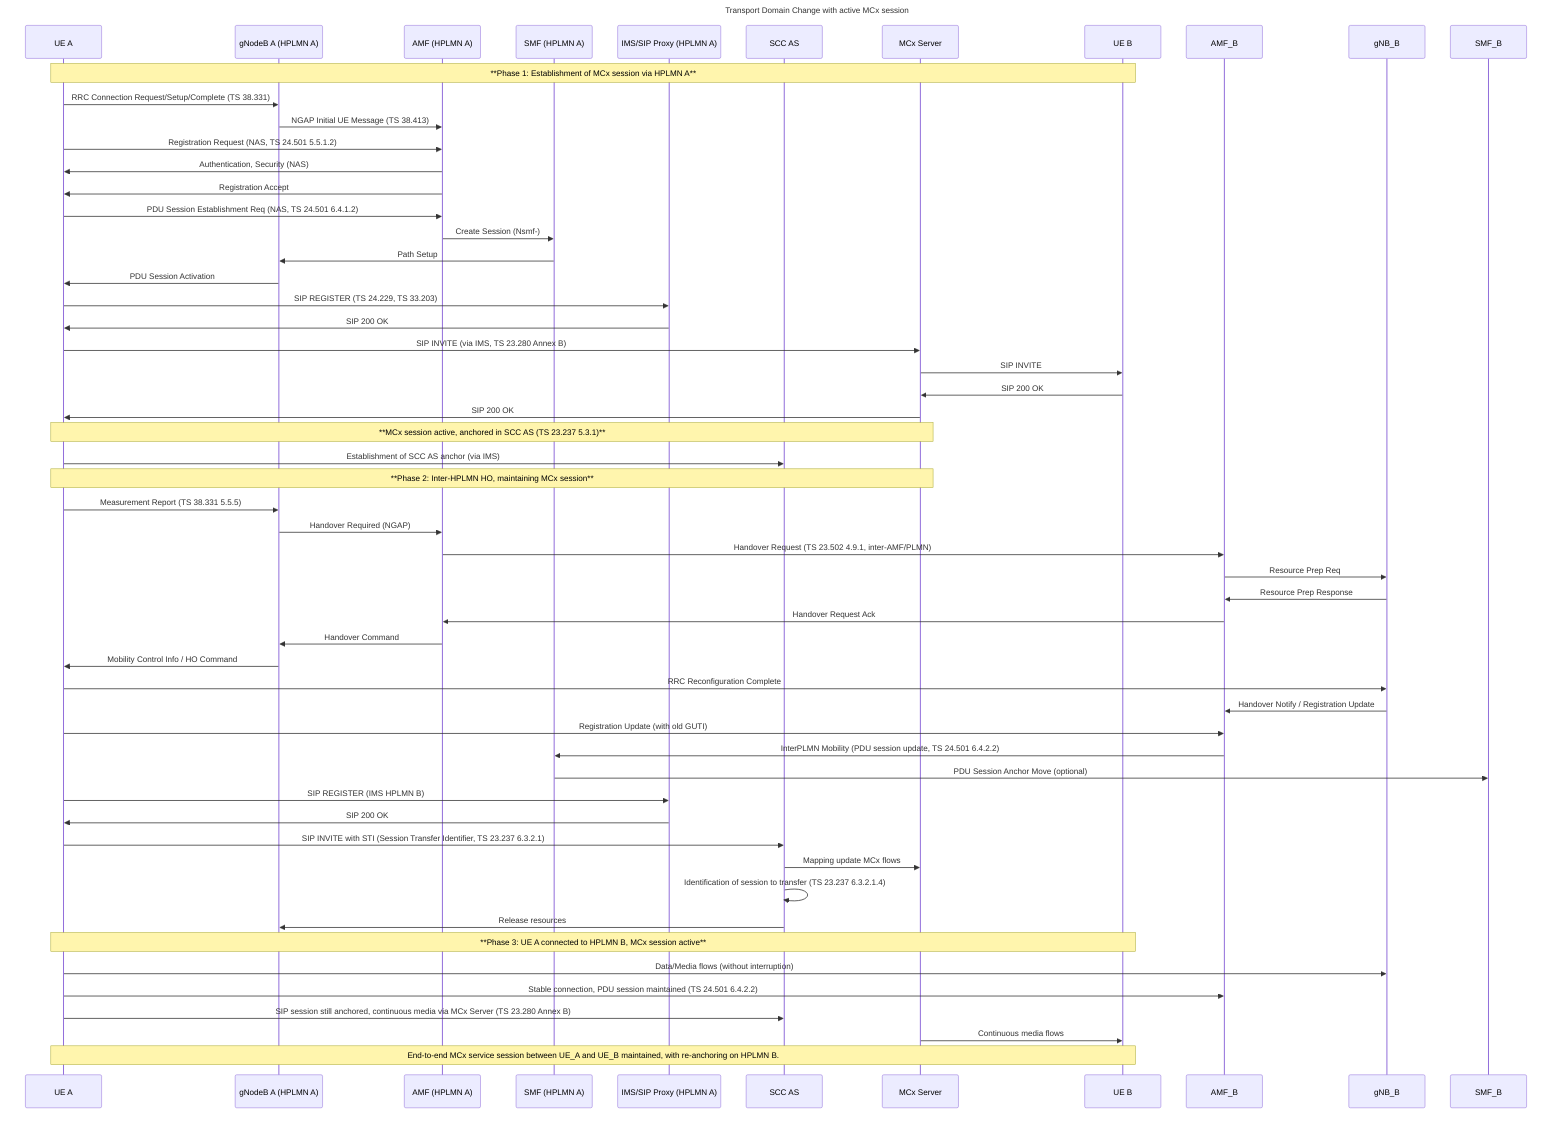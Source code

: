 sequenceDiagram
    Title Transport Domain Change with active MCx session
    %%{ init: { 'themeVariables':{ 'sequenceNumberFontSize':'13' } } }%%
    %% === Phase 1 : Établissement session MCx via HPLMN A ===
    participant UE_A as UE A
    participant gNB_A as gNodeB A (HPLMN A)
    participant AMF_A as AMF (HPLMN A)
    participant SMF_A as SMF (HPLMN A)
    participant IMS as IMS/SIP Proxy (HPLMN A)
    participant SCC_AS as SCC AS
    participant MCX_AS as MCx Server
    participant UE_B as UE B

    Note over UE_A,UE_B: **Phase 1: Establishment of MCx session via HPLMN A**

    %% RAN - Radio Connection + 5G Access
    UE_A->>gNB_A: RRC Connection Request/Setup/Complete (TS 38.331)
    gNB_A->>AMF_A: NGAP Initial UE Message (TS 38.413)

    %% NAS - Authentication and Registration
    UE_A->>AMF_A: Registration Request (NAS, TS 24.501 5.5.1.2)
    AMF_A->>UE_A: Authentication, Security (NAS)
    AMF_A->>UE_A: Registration Accept

    %% NAS - PDU Session for Data
    UE_A->>AMF_A: PDU Session Establishment Req (NAS, TS 24.501 6.4.1.2)
    AMF_A->>SMF_A: Create Session (Nsmf-)
    SMF_A->>gNB_A: Path Setup

    %% RAN
    gNB_A->>UE_A: PDU Session Activation

    %% IMS/SIP - Establishment of MCx Voice Service
    UE_A->>IMS: SIP REGISTER (TS 24.229, TS 33.203)
    IMS->>UE_A: SIP 200 OK
    UE_A->>MCX_AS: SIP INVITE (via IMS, TS 23.280 Annex B)
    MCX_AS->>UE_B: SIP INVITE
    UE_B->>MCX_AS: SIP 200 OK
    MCX_AS->>UE_A: SIP 200 OK
    Note over UE_A,MCX_AS: **MCx session active, anchored in SCC AS (TS 23.237 5.3.1)**

    UE_A->>SCC_AS: Establishment of SCC AS anchor (via IMS)

    %% === Phase 2: Inter-HPLMN HO to HPLMN B, maintaining MCx session ===

    Note over UE_A,MCX_AS: **Phase 2: Inter-HPLMN HO, maintaining MCx session**

    %% RAN - Measurement Report and HO Decision
    UE_A->>gNB_A: Measurement Report (TS 38.331 5.5.5)
    gNB_A->>AMF_A: Handover Required (NGAP)

    %% Between operators (AMF/SMF)
    AMF_A->>AMF_B: Handover Request (TS 23.502 4.9.1, inter-AMF/PLMN)
    AMF_B->>gNB_B: Resource Prep Req

    gNB_B->>AMF_B: Resource Prep Response
    AMF_B->>AMF_A: Handover Request Ack
    AMF_A->>gNB_A: Handover Command

    %% RAN - HO Execution
    gNB_A->>UE_A: Mobility Control Info / HO Command
    UE_A->>gNB_B: RRC Reconfiguration Complete

    %% NAS - PDU Session Update
    gNB_B->>AMF_B: Handover Notify / Registration Update
    UE_A->>AMF_B: Registration Update (with old GUTI)
    AMF_B->>SMF_A: InterPLMN Mobility (PDU session update, TS 24.501 6.4.2.2)
    SMF_A->>SMF_B: PDU Session Anchor Move (optional)

    %% IMS/SIP - Session Transfer via STI
    UE_A->>IMS: SIP REGISTER (IMS HPLMN B)
    IMS->>UE_A: SIP 200 OK
    UE_A->>SCC_AS: SIP INVITE with STI (Session Transfer Identifier, TS 23.237 6.3.2.1)
    SCC_AS->>MCX_AS: Mapping update MCx flows

    %% Release of Original Resources
    SCC_AS->>SCC_AS: Identification of session to transfer (TS 23.237 6.3.2.1.4)
    SCC_AS->>gNB_A: Release resources

    %% === Phase 3: UE_A connected to HPLMN B, MCx session maintained ===

    Note over UE_A,UE_B: **Phase 3: UE A connected to HPLMN B, MCx session active**

    %% RAN
    UE_A->>gNB_B: Data/Media flows (without interruption)

    %% NAS
    UE_A->>AMF_B: Stable connection, PDU session maintained (TS 24.501 6.4.2.2)

    %% IMS/SIP/MCx
    UE_A->>SCC_AS: SIP session still anchored, continuous media via MCx Server (TS 23.280 Annex B)
    MCX_AS->>UE_B: Continuous media flows

    Note over UE_A,UE_B: End-to-end MCx service session between UE_A and UE_B maintained, with re-anchoring on HPLMN B.
